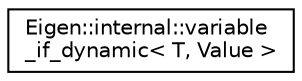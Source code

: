 digraph "Graphical Class Hierarchy"
{
  edge [fontname="Helvetica",fontsize="10",labelfontname="Helvetica",labelfontsize="10"];
  node [fontname="Helvetica",fontsize="10",shape=record];
  rankdir="LR";
  Node1 [label="Eigen::internal::variable\l_if_dynamic\< T, Value \>",height=0.2,width=0.4,color="black", fillcolor="white", style="filled",URL="$class_eigen_1_1internal_1_1variable__if__dynamic.html"];
}
